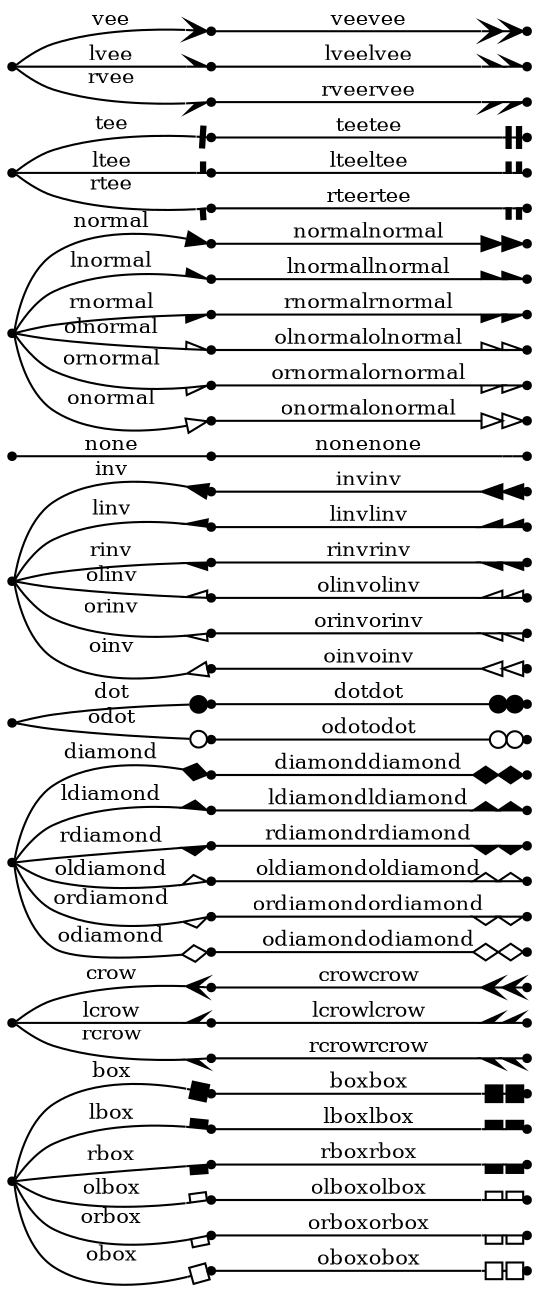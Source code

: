 digraph G {
graph [rankdir=LR nodesep=0]
node [shape=point label=""]
edge [fontsize=10]
_box -> box [arrowhead=box label=box]
box -> boxbox [arrowhead=boxbox label=boxbox]
_box -> lbox [arrowhead=lbox label=lbox]
lbox -> lboxlbox [arrowhead=lboxlbox label=lboxlbox]
_box -> rbox [arrowhead=rbox label=rbox]
rbox -> rboxrbox [arrowhead=rboxrbox label=rboxrbox]
_box -> olbox [arrowhead=olbox label=olbox]
olbox -> olboxolbox [arrowhead=olboxolbox label=olboxolbox]
_box -> orbox [arrowhead=orbox label=orbox]
orbox -> orboxorbox [arrowhead=orboxorbox label=orboxorbox]
_box -> obox [arrowhead=obox label=obox]
obox -> oboxobox [arrowhead=oboxobox label=oboxobox]
_crow -> crow [arrowhead=crow label=crow]
crow -> crowcrow [arrowhead=crowcrow label=crowcrow]
_crow -> lcrow [arrowhead=lcrow label=lcrow]
lcrow -> lcrowlcrow [arrowhead=lcrowlcrow label=lcrowlcrow]
_crow -> rcrow [arrowhead=rcrow label=rcrow]
rcrow -> rcrowrcrow [arrowhead=rcrowrcrow label=rcrowrcrow]
_diamond -> diamond [arrowhead=diamond label=diamond]
diamond -> diamonddiamond [arrowhead=diamonddiamond label=diamonddiamond]
_diamond -> ldiamond [arrowhead=ldiamond label=ldiamond]
ldiamond -> ldiamondldiamond [arrowhead=ldiamondldiamond label=ldiamondldiamond]
_diamond -> rdiamond [arrowhead=rdiamond label=rdiamond]
rdiamond -> rdiamondrdiamond [arrowhead=rdiamondrdiamond label=rdiamondrdiamond]
_diamond -> oldiamond [arrowhead=oldiamond label=oldiamond]
oldiamond -> oldiamondoldiamond [arrowhead=oldiamondoldiamond label=oldiamondoldiamond]
_diamond -> ordiamond [arrowhead=ordiamond label=ordiamond]
ordiamond -> ordiamondordiamond [arrowhead=ordiamondordiamond label=ordiamondordiamond]
_diamond -> odiamond [arrowhead=odiamond label=odiamond]
odiamond -> odiamondodiamond [arrowhead=odiamondodiamond label=odiamondodiamond]
_dot -> dot [arrowhead=dot label=dot]
dot -> dotdot [arrowhead=dotdot label=dotdot]
_dot -> odot [arrowhead=odot label=odot]
odot -> odotodot [arrowhead=odotodot label=odotodot]
_inv -> inv [arrowhead=inv label=inv]
inv -> invinv [arrowhead=invinv label=invinv]
_inv -> linv [arrowhead=linv label=linv]
linv -> linvlinv [arrowhead=linvlinv label=linvlinv]
_inv -> rinv [arrowhead=rinv label=rinv]
rinv -> rinvrinv [arrowhead=rinvrinv label=rinvrinv]
_inv -> olinv [arrowhead=olinv label=olinv]
olinv -> olinvolinv [arrowhead=olinvolinv label=olinvolinv]
_inv -> orinv [arrowhead=orinv label=orinv]
orinv -> orinvorinv [arrowhead=orinvorinv label=orinvorinv]
_inv -> oinv [arrowhead=oinv label=oinv]
oinv -> oinvoinv [arrowhead=oinvoinv label=oinvoinv]
_none -> none [arrowhead=none label=none]
none -> nonenone [arrowhead=nonenone label=nonenone]
_normal -> normal [arrowhead=normal label=normal]
normal -> normalnormal [arrowhead=normalnormal label=normalnormal]
_normal -> lnormal [arrowhead=lnormal label=lnormal]
lnormal -> lnormallnormal [arrowhead=lnormallnormal label=lnormallnormal]
_normal -> rnormal [arrowhead=rnormal label=rnormal]
rnormal -> rnormalrnormal [arrowhead=rnormalrnormal label=rnormalrnormal]
_normal -> olnormal [arrowhead=olnormal label=olnormal]
olnormal -> olnormalolnormal [arrowhead=olnormalolnormal label=olnormalolnormal]
_normal -> ornormal [arrowhead=ornormal label=ornormal]
ornormal -> ornormalornormal [arrowhead=ornormalornormal label=ornormalornormal]
_normal -> onormal [arrowhead=onormal label=onormal]
onormal -> onormalonormal [arrowhead=onormalonormal label=onormalonormal]
_tee -> tee [arrowhead=tee label=tee]
tee -> teetee [arrowhead=teetee label=teetee]
_tee -> ltee [arrowhead=ltee label=ltee]
ltee -> lteeltee [arrowhead=lteeltee label=lteeltee]
_tee -> rtee [arrowhead=rtee label=rtee]
rtee -> rteertee [arrowhead=rteertee label=rteertee]
_vee -> vee [arrowhead=vee label=vee]
vee -> veevee [arrowhead=veevee label=veevee]
_vee -> lvee [arrowhead=lvee label=lvee]
lvee -> lveelvee [arrowhead=lveelvee label=lveelvee]
_vee -> rvee [arrowhead=rvee label=rvee]
rvee -> rveervee [arrowhead=rveervee label=rveervee]
}